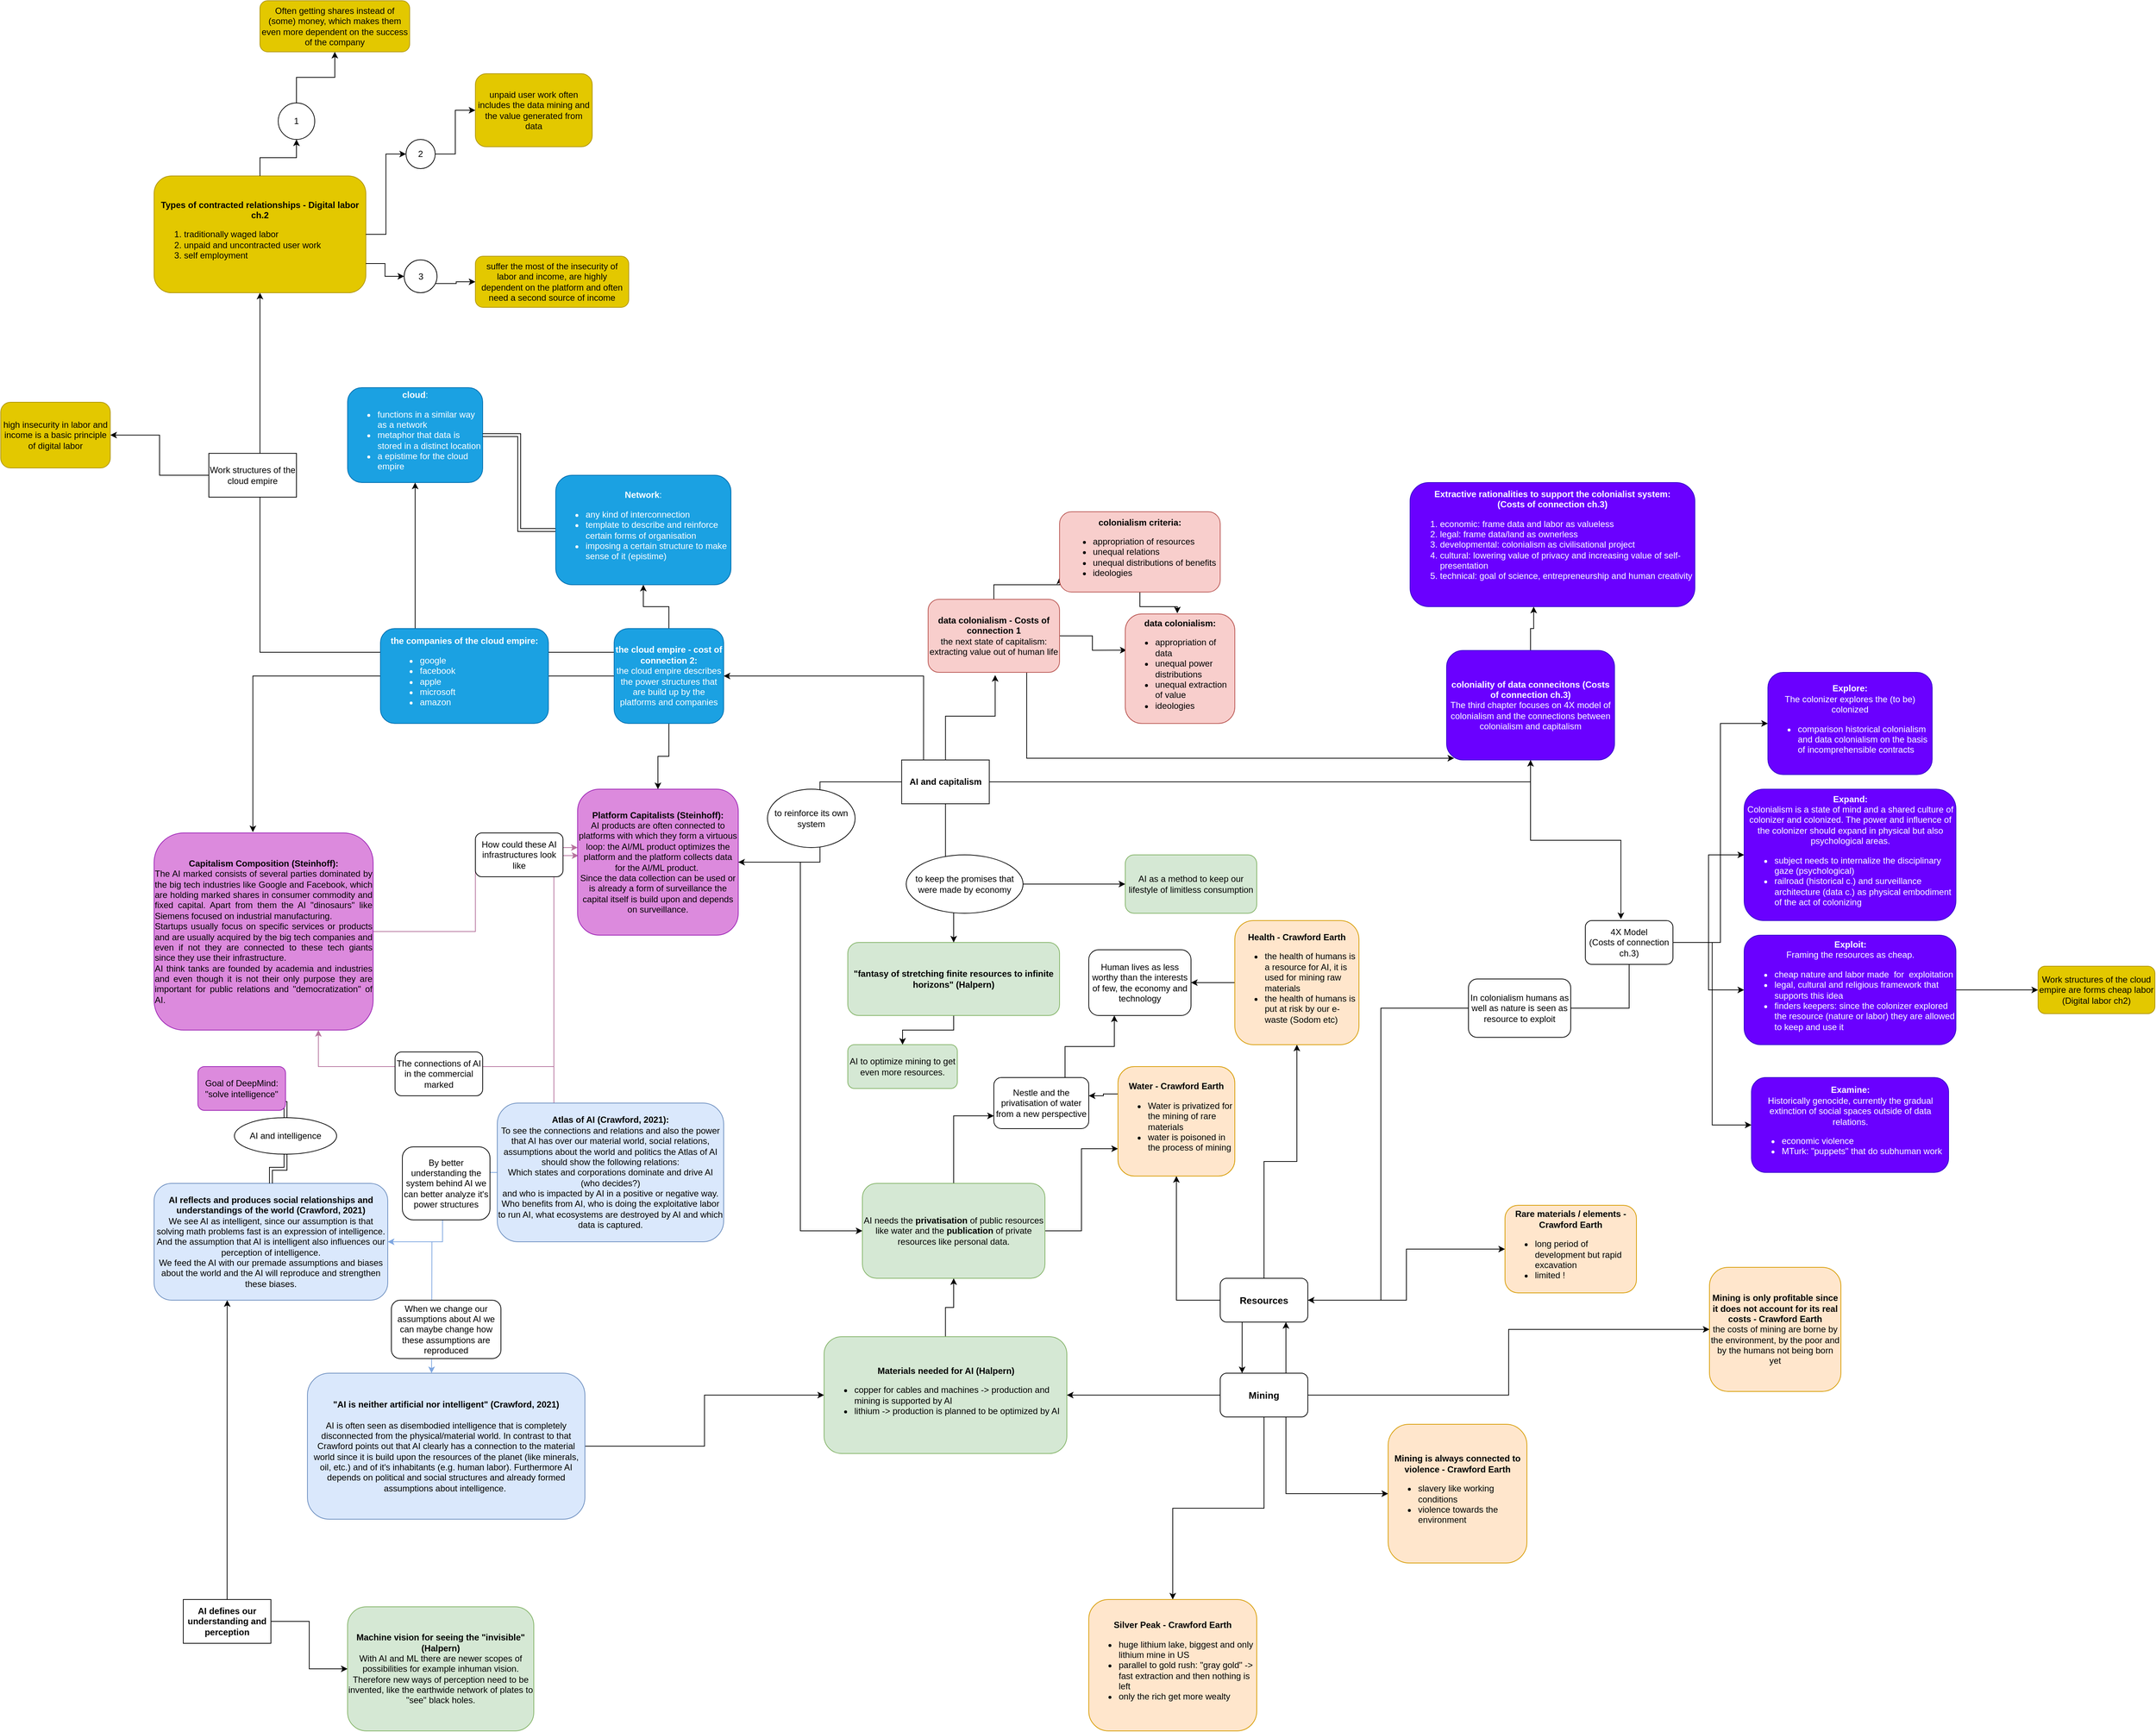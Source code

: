 <mxfile version="21.3.8" type="github">
  <diagram name="Page-1" id="wxqKnzym9CbN2hfAzfNq">
    <mxGraphModel dx="4820" dy="4200" grid="1" gridSize="10" guides="1" tooltips="1" connect="1" arrows="1" fold="1" page="1" pageScale="1" pageWidth="850" pageHeight="1100" background="none" math="0" shadow="0">
      <root>
        <mxCell id="0" />
        <mxCell id="1" parent="0" />
        <mxCell id="W47DAjNjgLAv1Q1VvXmN-14" style="edgeStyle=orthogonalEdgeStyle;rounded=0;orthogonalLoop=1;jettySize=auto;html=1;exitX=1;exitY=0.5;exitDx=0;exitDy=0;" parent="1" source="Oei4Xzemq2DtPW6H26rk-1" target="W47DAjNjgLAv1Q1VvXmN-13" edge="1">
          <mxGeometry relative="1" as="geometry" />
        </mxCell>
        <mxCell id="Oei4Xzemq2DtPW6H26rk-1" value="&lt;div&gt;&lt;b&gt;&quot;AI is neither&lt;span dir=&quot;ltr&quot; role=&quot;presentation&quot; style=&quot;left: 79.96%; top: 32.31%; font-size: calc(var(--scale-factor)*11.00px); font-family: sans-serif;&quot;&gt; &lt;/span&gt;&lt;span dir=&quot;ltr&quot; role=&quot;presentation&quot; style=&quot;left: 80.87%; top: 32.31%; font-size: calc(var(--scale-factor)*11.00px); font-family: sans-serif; transform: scaleX(0.896);&quot;&gt;ar&lt;/span&gt;&lt;span dir=&quot;ltr&quot; role=&quot;presentation&quot; style=&quot;left: 15.91%; top: 34.6%; font-size: calc(var(--scale-factor)*11.00px); font-family: sans-serif; transform: scaleX(0.932);&quot;&gt;ti&lt;/span&gt;&lt;span dir=&quot;ltr&quot; role=&quot;presentation&quot; style=&quot;left: 17.49%; top: 34.6%; font-size: calc(var(--scale-factor)*11.00px); font-family: sans-serif; transform: scaleX(0.887);&quot;&gt;fi&lt;/span&gt;&lt;span dir=&quot;ltr&quot; role=&quot;presentation&quot; style=&quot;left: 18.96%; top: 34.6%; font-size: calc(var(--scale-factor)*11.00px); font-family: sans-serif; transform: scaleX(0.891);&quot;&gt;cial&lt;/span&gt;&lt;span dir=&quot;ltr&quot; role=&quot;presentation&quot; style=&quot;left: 22.81%; top: 34.6%; font-size: calc(var(--scale-factor)*11.00px); font-family: sans-serif;&quot;&gt; &lt;/span&gt;&lt;span dir=&quot;ltr&quot; role=&quot;presentation&quot; style=&quot;left: 24.08%; top: 34.6%; font-size: calc(var(--scale-factor)*11.00px); font-family: sans-serif; transform: scaleX(0.872);&quot;&gt;nor&lt;/span&gt;&lt;span dir=&quot;ltr&quot; role=&quot;presentation&quot; style=&quot;left: 28.04%; top: 34.6%; font-size: calc(var(--scale-factor)*11.00px); font-family: sans-serif;&quot;&gt; &lt;/span&gt;&lt;span dir=&quot;ltr&quot; role=&quot;presentation&quot; style=&quot;left: 29.32%; top: 34.6%; font-size: calc(var(--scale-factor)*11.00px); font-family: sans-serif; transform: scaleX(0.818);&quot;&gt;intelligent&quot; (Crawford, 2021)&lt;br&gt;&lt;/span&gt;&lt;/b&gt;&lt;/div&gt;&lt;div&gt;&lt;b&gt;&lt;span dir=&quot;ltr&quot; role=&quot;presentation&quot; style=&quot;left: 29.32%; top: 34.6%; font-size: calc(var(--scale-factor)*11.00px); font-family: sans-serif; transform: scaleX(0.818);&quot;&gt;&lt;br&gt;&lt;/span&gt;&lt;/b&gt;&lt;/div&gt;&lt;div&gt;&lt;span dir=&quot;ltr&quot; role=&quot;presentation&quot; style=&quot;left: 29.32%; top: 34.6%; font-size: calc(var(--scale-factor)*11.00px); font-family: sans-serif; transform: scaleX(0.818);&quot;&gt;AI is often seen as disembodied intelligence that is completely disconnected from the physical/material world. In contrast to that Crawford points out that AI clearly has a connection to the material world since it is build upon the resources of the planet (like minerals, oil, etc.) and of it&#39;s inhabitants (e.g. human labor). Furthermore AI depends on political and social structures and already formed assumptions about intelligence.&amp;nbsp; &lt;br&gt;&lt;/span&gt;&lt;/div&gt;" style="rounded=1;whiteSpace=wrap;html=1;fillColor=#dae8fc;strokeColor=#6c8ebf;" parent="1" vertex="1">
          <mxGeometry x="250" y="-290" width="380" height="200" as="geometry" />
        </mxCell>
        <mxCell id="Oei4Xzemq2DtPW6H26rk-7" style="edgeStyle=orthogonalEdgeStyle;rounded=0;orthogonalLoop=1;jettySize=auto;html=1;entryX=0.5;entryY=0;entryDx=0;entryDy=0;strokeColor=#7EA6E0;" parent="1" source="Oei4Xzemq2DtPW6H26rk-2" edge="1">
          <mxGeometry relative="1" as="geometry">
            <mxPoint x="420" y="-290" as="targetPoint" />
          </mxGeometry>
        </mxCell>
        <mxCell id="IGWxZJ-rzR9LiD5vWE0U-2" style="rounded=0;orthogonalLoop=1;jettySize=auto;html=1;exitX=0.5;exitY=0;exitDx=0;exitDy=0;shape=link;edgeStyle=orthogonalEdgeStyle;strokeColor=#000000;" parent="1" source="IGWxZJ-rzR9LiD5vWE0U-3" target="IGWxZJ-rzR9LiD5vWE0U-1" edge="1">
          <mxGeometry relative="1" as="geometry" />
        </mxCell>
        <mxCell id="Oei4Xzemq2DtPW6H26rk-2" value="&lt;div&gt;&lt;b&gt;AI reflects and produces social relationships and understandings of the world (Crawford, 2021)&lt;/b&gt;&lt;/div&gt;&lt;div&gt;We see AI as intelligent, since our assumption is that solving math problems fast is an expression of intelligence. And the assumption that AI is intelligent also influences our perception of intelligence. &lt;br&gt;&lt;/div&gt;&lt;div&gt;We feed the AI with our premade assumptions and biases about the world and the AI will reproduce and strengthen these biases. &lt;br&gt;&lt;/div&gt;" style="rounded=1;whiteSpace=wrap;html=1;fillColor=#dae8fc;strokeColor=#6c8ebf;" parent="1" vertex="1">
          <mxGeometry x="40" y="-550" width="320" height="160" as="geometry" />
        </mxCell>
        <mxCell id="Oei4Xzemq2DtPW6H26rk-6" value="When we change our assumptions about AI we can maybe change how these assumptions are reproduced" style="rounded=1;whiteSpace=wrap;html=1;" parent="1" vertex="1">
          <mxGeometry x="365" y="-390" width="150" height="80" as="geometry" />
        </mxCell>
        <mxCell id="Oei4Xzemq2DtPW6H26rk-12" style="edgeStyle=orthogonalEdgeStyle;rounded=0;orthogonalLoop=1;jettySize=auto;html=1;exitX=0;exitY=0.5;exitDx=0;exitDy=0;entryX=1;entryY=0.5;entryDx=0;entryDy=0;strokeColor=#7EA6E0;" parent="1" source="Oei4Xzemq2DtPW6H26rk-9" target="Oei4Xzemq2DtPW6H26rk-2" edge="1">
          <mxGeometry relative="1" as="geometry" />
        </mxCell>
        <mxCell id="IGWxZJ-rzR9LiD5vWE0U-13" style="edgeStyle=orthogonalEdgeStyle;rounded=0;orthogonalLoop=1;jettySize=auto;html=1;exitX=0.25;exitY=0;exitDx=0;exitDy=0;entryX=0.75;entryY=1;entryDx=0;entryDy=0;strokeColor=#B5739D;" parent="1" source="Oei4Xzemq2DtPW6H26rk-9" target="IGWxZJ-rzR9LiD5vWE0U-5" edge="1">
          <mxGeometry relative="1" as="geometry" />
        </mxCell>
        <mxCell id="IGWxZJ-rzR9LiD5vWE0U-14" style="edgeStyle=orthogonalEdgeStyle;rounded=0;orthogonalLoop=1;jettySize=auto;html=1;exitX=0.25;exitY=0;exitDx=0;exitDy=0;entryX=0;entryY=0.4;entryDx=0;entryDy=0;entryPerimeter=0;strokeColor=#B5739D;" parent="1" source="Oei4Xzemq2DtPW6H26rk-9" target="IGWxZJ-rzR9LiD5vWE0U-8" edge="1">
          <mxGeometry relative="1" as="geometry" />
        </mxCell>
        <mxCell id="Oei4Xzemq2DtPW6H26rk-9" value="&lt;div&gt;&lt;b&gt;Atlas of AI (Crawford, 2021):&lt;/b&gt;&lt;/div&gt;&lt;div&gt;To see the connections and relations and also the power that AI has over our material world, social relations, assumptions about the world and politics the Atlas of AI should show the following relations:&lt;/div&gt;&lt;div&gt;Which states and corporations dominate and drive AI (who decides?)&lt;/div&gt;&lt;div&gt;and who is impacted by AI in a positive or negative way. Who benefits from AI, who is doing the exploitative labor to run AI, what ecosystems are destroyed by AI and which data is captured.&lt;br&gt;&lt;/div&gt;" style="rounded=1;whiteSpace=wrap;html=1;fillColor=#dae8fc;strokeColor=#6c8ebf;" parent="1" vertex="1">
          <mxGeometry x="510" y="-660" width="310" height="190" as="geometry" />
        </mxCell>
        <mxCell id="Oei4Xzemq2DtPW6H26rk-11" value="By better understanding the system behind AI we can better analyze it&#39;s power structures" style="rounded=1;whiteSpace=wrap;html=1;" parent="1" vertex="1">
          <mxGeometry x="380" y="-600" width="120" height="100" as="geometry" />
        </mxCell>
        <mxCell id="IGWxZJ-rzR9LiD5vWE0U-1" value="&lt;div&gt;Goal of DeepMind:&lt;/div&gt;&lt;div&gt;&quot;solve intelligence&quot;&lt;br&gt;&lt;/div&gt;" style="rounded=1;whiteSpace=wrap;html=1;fillColor=#dc8add;strokeColor=#9C22B4;" parent="1" vertex="1">
          <mxGeometry x="100" y="-710" width="120" height="60" as="geometry" />
        </mxCell>
        <mxCell id="IGWxZJ-rzR9LiD5vWE0U-4" value="" style="rounded=0;orthogonalLoop=1;jettySize=auto;html=1;exitX=0.5;exitY=0;exitDx=0;exitDy=0;shape=link;edgeStyle=orthogonalEdgeStyle;strokeColor=#000000;" parent="1" source="Oei4Xzemq2DtPW6H26rk-2" target="IGWxZJ-rzR9LiD5vWE0U-3" edge="1">
          <mxGeometry relative="1" as="geometry">
            <mxPoint x="200" y="-560" as="sourcePoint" />
            <mxPoint x="190" y="-630" as="targetPoint" />
          </mxGeometry>
        </mxCell>
        <mxCell id="IGWxZJ-rzR9LiD5vWE0U-3" value="AI and intelligence" style="ellipse;whiteSpace=wrap;html=1;" parent="1" vertex="1">
          <mxGeometry x="150" y="-640" width="140" height="50" as="geometry" />
        </mxCell>
        <mxCell id="IGWxZJ-rzR9LiD5vWE0U-10" style="edgeStyle=orthogonalEdgeStyle;rounded=0;orthogonalLoop=1;jettySize=auto;html=1;entryX=0.005;entryY=0.455;entryDx=0;entryDy=0;entryPerimeter=0;strokeColor=#B5739D;" parent="1" source="IGWxZJ-rzR9LiD5vWE0U-5" target="IGWxZJ-rzR9LiD5vWE0U-8" edge="1">
          <mxGeometry relative="1" as="geometry" />
        </mxCell>
        <mxCell id="IGWxZJ-rzR9LiD5vWE0U-5" value="&lt;b&gt;Capitalism Composition (Steinhoff):&lt;/b&gt;&lt;br&gt;&lt;div align=&quot;justify&quot;&gt;The AI marked consists of several parties dominated by the big tech industries like Google and Facebook, which are holding marked shares in consumer commodity and fixed capital. Apart from them the AI &quot;dinosaurs&quot; like Siemens focused on industrial manufacturing.&lt;br&gt;Startups usually focus on specific services or products and are usually acquired by the big tech companies and even if not they are connected to these tech giants since they use their infrastructure. &lt;br&gt;&lt;/div&gt;&lt;div align=&quot;justify&quot;&gt;AI think tanks are founded by academia and industries and even though it is not their only purpose they are important for public relations and &quot;democratization&quot; of AI. &lt;br&gt;&lt;/div&gt;" style="rounded=1;fillColor=#DC8ADD;strokeColor=#9C22B4;align=center;horizontal=1;verticalAlign=middle;labelPosition=center;verticalLabelPosition=middle;whiteSpace=wrap;html=1;" parent="1" vertex="1">
          <mxGeometry x="40" y="-1030" width="300" height="270" as="geometry" />
        </mxCell>
        <mxCell id="IGWxZJ-rzR9LiD5vWE0U-7" value="The connections of AI in the commercial marked" style="rounded=1;whiteSpace=wrap;html=1;" parent="1" vertex="1">
          <mxGeometry x="370" y="-730" width="120" height="60" as="geometry" />
        </mxCell>
        <mxCell id="W47DAjNjgLAv1Q1VvXmN-16" style="edgeStyle=orthogonalEdgeStyle;rounded=0;orthogonalLoop=1;jettySize=auto;html=1;entryX=0;entryY=0.5;entryDx=0;entryDy=0;" parent="1" source="IGWxZJ-rzR9LiD5vWE0U-8" target="W47DAjNjgLAv1Q1VvXmN-15" edge="1">
          <mxGeometry relative="1" as="geometry" />
        </mxCell>
        <mxCell id="IGWxZJ-rzR9LiD5vWE0U-8" value="&lt;div&gt;&lt;b&gt;Platform Capitalists (Steinhoff):&lt;/b&gt;&lt;/div&gt;&lt;div&gt;AI products are often connected to platforms with which they form a virtuous loop: the AI/ML product optimizes the platform and the platform collects data for the AI/ML product.&amp;nbsp;&lt;/div&gt;&lt;div&gt;Since the data collection can be used or is already a form of surveillance the capital itself is build upon and depends on surveillance.&lt;br&gt;&lt;/div&gt;" style="rounded=1;whiteSpace=wrap;html=1;fillColor=#DC8ADD;strokeColor=#9c22b4;" parent="1" vertex="1">
          <mxGeometry x="620" y="-1090" width="220" height="200" as="geometry" />
        </mxCell>
        <mxCell id="IGWxZJ-rzR9LiD5vWE0U-11" value="How could these AI infrastructures look like" style="rounded=1;whiteSpace=wrap;html=1;" parent="1" vertex="1">
          <mxGeometry x="480" y="-1030" width="120" height="60" as="geometry" />
        </mxCell>
        <mxCell id="W47DAjNjgLAv1Q1VvXmN-10" style="edgeStyle=orthogonalEdgeStyle;rounded=0;orthogonalLoop=1;jettySize=auto;html=1;entryX=0.5;entryY=0;entryDx=0;entryDy=0;" parent="1" source="W47DAjNjgLAv1Q1VvXmN-1" target="W47DAjNjgLAv1Q1VvXmN-9" edge="1">
          <mxGeometry relative="1" as="geometry" />
        </mxCell>
        <mxCell id="W47DAjNjgLAv1Q1VvXmN-1" value="&lt;div&gt;&lt;b&gt;&quot;fantasy of stretching finite resources to infinite horizons&quot; (Halpern)&lt;/b&gt;&lt;/div&gt;" style="rounded=1;whiteSpace=wrap;html=1;fillColor=#d5e8d4;strokeColor=#82b366;" parent="1" vertex="1">
          <mxGeometry x="990" y="-880" width="290" height="100" as="geometry" />
        </mxCell>
        <mxCell id="W47DAjNjgLAv1Q1VvXmN-4" style="edgeStyle=orthogonalEdgeStyle;rounded=0;orthogonalLoop=1;jettySize=auto;html=1;entryX=1;entryY=0.5;entryDx=0;entryDy=0;" parent="1" source="W47DAjNjgLAv1Q1VvXmN-3" target="IGWxZJ-rzR9LiD5vWE0U-8" edge="1">
          <mxGeometry relative="1" as="geometry" />
        </mxCell>
        <mxCell id="W47DAjNjgLAv1Q1VvXmN-7" style="edgeStyle=orthogonalEdgeStyle;rounded=0;orthogonalLoop=1;jettySize=auto;html=1;" parent="1" source="W47DAjNjgLAv1Q1VvXmN-3" target="W47DAjNjgLAv1Q1VvXmN-1" edge="1">
          <mxGeometry relative="1" as="geometry" />
        </mxCell>
        <mxCell id="DPZt0FXSSfCK9yg0k_5H-2" style="edgeStyle=orthogonalEdgeStyle;rounded=0;orthogonalLoop=1;jettySize=auto;html=1;entryX=0.51;entryY=1.037;entryDx=0;entryDy=0;entryPerimeter=0;" parent="1" source="W47DAjNjgLAv1Q1VvXmN-3" target="DPZt0FXSSfCK9yg0k_5H-1" edge="1">
          <mxGeometry relative="1" as="geometry" />
        </mxCell>
        <mxCell id="DPZt0FXSSfCK9yg0k_5H-11" style="edgeStyle=orthogonalEdgeStyle;rounded=0;orthogonalLoop=1;jettySize=auto;html=1;exitX=0.25;exitY=0;exitDx=0;exitDy=0;entryX=1;entryY=0.5;entryDx=0;entryDy=0;" parent="1" source="W47DAjNjgLAv1Q1VvXmN-3" target="DPZt0FXSSfCK9yg0k_5H-8" edge="1">
          <mxGeometry relative="1" as="geometry" />
        </mxCell>
        <mxCell id="1OhX4noRyEKHyUKizOx6-14" style="edgeStyle=orthogonalEdgeStyle;rounded=0;orthogonalLoop=1;jettySize=auto;html=1;exitX=1;exitY=0.5;exitDx=0;exitDy=0;entryX=0.5;entryY=1;entryDx=0;entryDy=0;" parent="1" source="W47DAjNjgLAv1Q1VvXmN-3" target="1OhX4noRyEKHyUKizOx6-1" edge="1">
          <mxGeometry relative="1" as="geometry" />
        </mxCell>
        <mxCell id="W47DAjNjgLAv1Q1VvXmN-3" value="&lt;b&gt;AI and capitalism &lt;/b&gt;" style="rounded=0;whiteSpace=wrap;html=1;" parent="1" vertex="1">
          <mxGeometry x="1063.75" y="-1130" width="120" height="60" as="geometry" />
        </mxCell>
        <mxCell id="W47DAjNjgLAv1Q1VvXmN-6" value="to reinforce its own system" style="ellipse;whiteSpace=wrap;html=1;" parent="1" vertex="1">
          <mxGeometry x="880" y="-1090" width="120" height="80" as="geometry" />
        </mxCell>
        <mxCell id="W47DAjNjgLAv1Q1VvXmN-12" style="edgeStyle=orthogonalEdgeStyle;rounded=0;orthogonalLoop=1;jettySize=auto;html=1;entryX=0;entryY=0.5;entryDx=0;entryDy=0;" parent="1" source="W47DAjNjgLAv1Q1VvXmN-8" target="W47DAjNjgLAv1Q1VvXmN-11" edge="1">
          <mxGeometry relative="1" as="geometry" />
        </mxCell>
        <mxCell id="W47DAjNjgLAv1Q1VvXmN-8" value="to keep the promises that were made by economy " style="ellipse;whiteSpace=wrap;html=1;" parent="1" vertex="1">
          <mxGeometry x="1070" y="-1000" width="160" height="80" as="geometry" />
        </mxCell>
        <mxCell id="W47DAjNjgLAv1Q1VvXmN-9" value="AI to optimize mining to get even more resources. " style="rounded=1;whiteSpace=wrap;html=1;fillColor=#d5e8d4;strokeColor=#82b366;" parent="1" vertex="1">
          <mxGeometry x="990" y="-740" width="150" height="60" as="geometry" />
        </mxCell>
        <mxCell id="W47DAjNjgLAv1Q1VvXmN-11" value="AI as a method to keep our lifestyle of limitless consumption " style="rounded=1;whiteSpace=wrap;html=1;fillColor=#d5e8d4;strokeColor=#82b366;" parent="1" vertex="1">
          <mxGeometry x="1370" y="-1000" width="180" height="80" as="geometry" />
        </mxCell>
        <mxCell id="W47DAjNjgLAv1Q1VvXmN-17" style="edgeStyle=orthogonalEdgeStyle;rounded=0;orthogonalLoop=1;jettySize=auto;html=1;" parent="1" source="W47DAjNjgLAv1Q1VvXmN-13" target="W47DAjNjgLAv1Q1VvXmN-15" edge="1">
          <mxGeometry relative="1" as="geometry" />
        </mxCell>
        <mxCell id="W47DAjNjgLAv1Q1VvXmN-13" value="&lt;div&gt;&lt;b&gt;Materials needed for AI (Halpern)&lt;/b&gt;&lt;/div&gt;&lt;div align=&quot;left&quot;&gt;&lt;ul&gt;&lt;li&gt;copper for cables and machines -&amp;gt; production and mining is supported by AI&lt;/li&gt;&lt;li&gt;lithium -&amp;gt; production is planned to be optimized by AI&lt;br&gt;&lt;/li&gt;&lt;/ul&gt;&lt;/div&gt;" style="rounded=1;whiteSpace=wrap;html=1;fillColor=#d5e8d4;strokeColor=#82b366;" parent="1" vertex="1">
          <mxGeometry x="957.5" y="-340" width="332.5" height="160" as="geometry" />
        </mxCell>
        <mxCell id="pomRhs1tSJ-HScSWZ4Wk-29" style="edgeStyle=orthogonalEdgeStyle;rounded=0;orthogonalLoop=1;jettySize=auto;html=1;entryX=0;entryY=0.75;entryDx=0;entryDy=0;" parent="1" source="W47DAjNjgLAv1Q1VvXmN-15" target="pomRhs1tSJ-HScSWZ4Wk-23" edge="1">
          <mxGeometry relative="1" as="geometry" />
        </mxCell>
        <mxCell id="pomRhs1tSJ-HScSWZ4Wk-30" style="edgeStyle=orthogonalEdgeStyle;rounded=0;orthogonalLoop=1;jettySize=auto;html=1;exitX=1;exitY=0.5;exitDx=0;exitDy=0;entryX=0;entryY=0.75;entryDx=0;entryDy=0;" parent="1" source="W47DAjNjgLAv1Q1VvXmN-15" target="pomRhs1tSJ-HScSWZ4Wk-15" edge="1">
          <mxGeometry relative="1" as="geometry" />
        </mxCell>
        <mxCell id="W47DAjNjgLAv1Q1VvXmN-15" value="AI needs the&lt;b&gt; privatisation&lt;/b&gt; of public resources like water and the &lt;b&gt;publication&lt;/b&gt; of private resources like personal data." style="rounded=1;whiteSpace=wrap;html=1;fillColor=#d5e8d4;strokeColor=#82b366;" parent="1" vertex="1">
          <mxGeometry x="1010" y="-550" width="250" height="130" as="geometry" />
        </mxCell>
        <mxCell id="W47DAjNjgLAv1Q1VvXmN-20" style="edgeStyle=orthogonalEdgeStyle;rounded=0;orthogonalLoop=1;jettySize=auto;html=1;entryX=0.313;entryY=1;entryDx=0;entryDy=0;entryPerimeter=0;" parent="1" source="W47DAjNjgLAv1Q1VvXmN-18" target="Oei4Xzemq2DtPW6H26rk-2" edge="1">
          <mxGeometry relative="1" as="geometry" />
        </mxCell>
        <mxCell id="W47DAjNjgLAv1Q1VvXmN-22" style="edgeStyle=orthogonalEdgeStyle;rounded=0;orthogonalLoop=1;jettySize=auto;html=1;entryX=0;entryY=0.5;entryDx=0;entryDy=0;" parent="1" source="W47DAjNjgLAv1Q1VvXmN-18" target="W47DAjNjgLAv1Q1VvXmN-21" edge="1">
          <mxGeometry relative="1" as="geometry" />
        </mxCell>
        <mxCell id="W47DAjNjgLAv1Q1VvXmN-18" value="&lt;b&gt;AI defines our understanding and perception&lt;/b&gt;" style="rounded=0;whiteSpace=wrap;html=1;" parent="1" vertex="1">
          <mxGeometry x="80" y="20" width="120" height="60" as="geometry" />
        </mxCell>
        <mxCell id="W47DAjNjgLAv1Q1VvXmN-21" value="&lt;div&gt;&lt;b&gt;Machine vision for seeing the &quot;invisible&quot; (Halpern)&lt;/b&gt;&lt;/div&gt;&lt;div&gt;With AI and ML there are newer scopes of possibilities for example inhuman vision. Therefore new ways of perception need to be invented, like the earthwide network of plates to &quot;see&quot; black holes.&lt;br&gt;&lt;/div&gt;" style="rounded=1;whiteSpace=wrap;html=1;fillColor=#d5e8d4;strokeColor=#82b366;" parent="1" vertex="1">
          <mxGeometry x="305" y="30" width="255" height="170" as="geometry" />
        </mxCell>
        <mxCell id="pomRhs1tSJ-HScSWZ4Wk-3" style="edgeStyle=orthogonalEdgeStyle;rounded=0;orthogonalLoop=1;jettySize=auto;html=1;entryX=1;entryY=0.5;entryDx=0;entryDy=0;" parent="1" source="pomRhs1tSJ-HScSWZ4Wk-1" target="W47DAjNjgLAv1Q1VvXmN-13" edge="1">
          <mxGeometry relative="1" as="geometry" />
        </mxCell>
        <mxCell id="pomRhs1tSJ-HScSWZ4Wk-6" style="edgeStyle=orthogonalEdgeStyle;rounded=0;orthogonalLoop=1;jettySize=auto;html=1;entryX=0.5;entryY=0;entryDx=0;entryDy=0;" parent="1" source="pomRhs1tSJ-HScSWZ4Wk-1" target="pomRhs1tSJ-HScSWZ4Wk-4" edge="1">
          <mxGeometry relative="1" as="geometry" />
        </mxCell>
        <mxCell id="pomRhs1tSJ-HScSWZ4Wk-8" style="edgeStyle=orthogonalEdgeStyle;rounded=0;orthogonalLoop=1;jettySize=auto;html=1;exitX=0.75;exitY=1;exitDx=0;exitDy=0;entryX=0;entryY=0.5;entryDx=0;entryDy=0;" parent="1" source="pomRhs1tSJ-HScSWZ4Wk-1" target="pomRhs1tSJ-HScSWZ4Wk-7" edge="1">
          <mxGeometry relative="1" as="geometry" />
        </mxCell>
        <mxCell id="pomRhs1tSJ-HScSWZ4Wk-13" style="edgeStyle=orthogonalEdgeStyle;rounded=0;orthogonalLoop=1;jettySize=auto;html=1;exitX=0.75;exitY=0;exitDx=0;exitDy=0;entryX=0.75;entryY=1;entryDx=0;entryDy=0;" parent="1" source="pomRhs1tSJ-HScSWZ4Wk-1" target="pomRhs1tSJ-HScSWZ4Wk-11" edge="1">
          <mxGeometry relative="1" as="geometry" />
        </mxCell>
        <mxCell id="1OhX4noRyEKHyUKizOx6-18" style="edgeStyle=orthogonalEdgeStyle;rounded=0;orthogonalLoop=1;jettySize=auto;html=1;exitX=1;exitY=0.5;exitDx=0;exitDy=0;" parent="1" source="pomRhs1tSJ-HScSWZ4Wk-1" target="pomRhs1tSJ-HScSWZ4Wk-9" edge="1">
          <mxGeometry relative="1" as="geometry" />
        </mxCell>
        <mxCell id="pomRhs1tSJ-HScSWZ4Wk-1" value="&lt;b&gt;&lt;font style=&quot;font-size: 13px;&quot;&gt;Mining&lt;/font&gt;&lt;/b&gt;" style="rounded=1;whiteSpace=wrap;html=1;" parent="1" vertex="1">
          <mxGeometry x="1500" y="-290" width="120" height="60" as="geometry" />
        </mxCell>
        <mxCell id="pomRhs1tSJ-HScSWZ4Wk-4" value="&lt;div&gt;&lt;b&gt;Silver Peak - Crawford Earth&lt;/b&gt;&lt;/div&gt;&lt;div align=&quot;left&quot;&gt;&lt;ul&gt;&lt;li&gt;huge lithium lake, biggest and only lithium mine in US&lt;/li&gt;&lt;li&gt;parallel to gold rush: &quot;gray gold&quot; -&amp;gt; fast extraction and then nothing is left&lt;/li&gt;&lt;li&gt;only the rich get more wealty&lt;br&gt;&lt;/li&gt;&lt;/ul&gt;&lt;/div&gt;" style="rounded=1;whiteSpace=wrap;html=1;fillColor=#ffe6cc;strokeColor=#d79b00;" parent="1" vertex="1">
          <mxGeometry x="1320" y="20" width="230" height="180" as="geometry" />
        </mxCell>
        <mxCell id="pomRhs1tSJ-HScSWZ4Wk-7" value="&lt;div&gt;&lt;b&gt;Mining is always connected to violence - Crawford Earth&lt;/b&gt;&lt;/div&gt;&lt;div align=&quot;left&quot;&gt;&lt;ul&gt;&lt;li&gt;slavery like working conditions&lt;/li&gt;&lt;li&gt;violence towards the environment &lt;br&gt;&lt;/li&gt;&lt;/ul&gt;&lt;/div&gt;" style="rounded=1;whiteSpace=wrap;html=1;fillColor=#ffe6cc;strokeColor=#d79b00;" parent="1" vertex="1">
          <mxGeometry x="1730" y="-220" width="190" height="190" as="geometry" />
        </mxCell>
        <mxCell id="pomRhs1tSJ-HScSWZ4Wk-9" value="&lt;div&gt;&lt;b&gt;Mining is only profitable since it does not account for its real costs - Crawford Earth&lt;/b&gt;&lt;/div&gt;&lt;div&gt;the costs of mining are borne by the environment, by the poor and by the humans not being born yet&lt;br&gt;&lt;/div&gt;" style="rounded=1;whiteSpace=wrap;html=1;fillColor=#ffe6cc;strokeColor=#d79b00;" parent="1" vertex="1">
          <mxGeometry x="2170" y="-435" width="180" height="170" as="geometry" />
        </mxCell>
        <mxCell id="pomRhs1tSJ-HScSWZ4Wk-14" style="edgeStyle=orthogonalEdgeStyle;rounded=0;orthogonalLoop=1;jettySize=auto;html=1;exitX=0.25;exitY=1;exitDx=0;exitDy=0;entryX=0.25;entryY=0;entryDx=0;entryDy=0;" parent="1" source="pomRhs1tSJ-HScSWZ4Wk-11" target="pomRhs1tSJ-HScSWZ4Wk-1" edge="1">
          <mxGeometry relative="1" as="geometry" />
        </mxCell>
        <mxCell id="pomRhs1tSJ-HScSWZ4Wk-16" style="edgeStyle=orthogonalEdgeStyle;rounded=0;orthogonalLoop=1;jettySize=auto;html=1;exitX=0;exitY=0.5;exitDx=0;exitDy=0;entryX=0.5;entryY=1;entryDx=0;entryDy=0;" parent="1" source="pomRhs1tSJ-HScSWZ4Wk-11" target="pomRhs1tSJ-HScSWZ4Wk-15" edge="1">
          <mxGeometry relative="1" as="geometry" />
        </mxCell>
        <mxCell id="pomRhs1tSJ-HScSWZ4Wk-18" style="edgeStyle=orthogonalEdgeStyle;rounded=0;orthogonalLoop=1;jettySize=auto;html=1;entryX=0;entryY=0.5;entryDx=0;entryDy=0;" parent="1" source="pomRhs1tSJ-HScSWZ4Wk-11" target="pomRhs1tSJ-HScSWZ4Wk-17" edge="1">
          <mxGeometry relative="1" as="geometry" />
        </mxCell>
        <mxCell id="pomRhs1tSJ-HScSWZ4Wk-22" value="" style="edgeStyle=orthogonalEdgeStyle;rounded=0;orthogonalLoop=1;jettySize=auto;html=1;entryX=0.5;entryY=1;entryDx=0;entryDy=0;" parent="1" source="pomRhs1tSJ-HScSWZ4Wk-11" target="pomRhs1tSJ-HScSWZ4Wk-19" edge="1">
          <mxGeometry relative="1" as="geometry">
            <mxPoint x="1560" y="-490" as="targetPoint" />
          </mxGeometry>
        </mxCell>
        <mxCell id="pomRhs1tSJ-HScSWZ4Wk-11" value="&lt;font style=&quot;font-size: 13px;&quot;&gt;&lt;b&gt;Resources&lt;/b&gt;&lt;/font&gt;" style="rounded=1;whiteSpace=wrap;html=1;" parent="1" vertex="1">
          <mxGeometry x="1500" y="-420" width="120" height="60" as="geometry" />
        </mxCell>
        <mxCell id="pomRhs1tSJ-HScSWZ4Wk-24" style="edgeStyle=orthogonalEdgeStyle;rounded=0;orthogonalLoop=1;jettySize=auto;html=1;exitX=0;exitY=0.25;exitDx=0;exitDy=0;entryX=1;entryY=0.357;entryDx=0;entryDy=0;entryPerimeter=0;" parent="1" source="pomRhs1tSJ-HScSWZ4Wk-15" target="pomRhs1tSJ-HScSWZ4Wk-23" edge="1">
          <mxGeometry relative="1" as="geometry" />
        </mxCell>
        <mxCell id="pomRhs1tSJ-HScSWZ4Wk-15" value="&lt;div&gt;&lt;b&gt;Water - Crawford Earth&lt;/b&gt;&lt;/div&gt;&lt;div align=&quot;left&quot;&gt;&lt;ul&gt;&lt;li&gt;Water is privatized for the mining of rare materials&lt;/li&gt;&lt;li&gt;water is poisoned in the process of mining&lt;br&gt;&lt;/li&gt;&lt;/ul&gt;&lt;/div&gt;" style="rounded=1;whiteSpace=wrap;html=1;fillColor=#ffe6cc;strokeColor=#d79b00;" parent="1" vertex="1">
          <mxGeometry x="1360" y="-710" width="160" height="150" as="geometry" />
        </mxCell>
        <mxCell id="pomRhs1tSJ-HScSWZ4Wk-17" value="&lt;div&gt;&lt;b&gt;Rare materials / elements - Crawford Earth&lt;/b&gt;&lt;/div&gt;&lt;div align=&quot;left&quot;&gt;&lt;ul&gt;&lt;li&gt;long period of development but rapid excavation&lt;/li&gt;&lt;li&gt;limited !&lt;br&gt;&lt;/li&gt;&lt;/ul&gt;&lt;/div&gt;" style="rounded=1;whiteSpace=wrap;html=1;fillColor=#ffe6cc;strokeColor=#d79b00;" parent="1" vertex="1">
          <mxGeometry x="1890" y="-520" width="180" height="120" as="geometry" />
        </mxCell>
        <mxCell id="pomRhs1tSJ-HScSWZ4Wk-26" style="edgeStyle=orthogonalEdgeStyle;rounded=0;orthogonalLoop=1;jettySize=auto;html=1;exitX=0;exitY=0.5;exitDx=0;exitDy=0;entryX=1;entryY=0.5;entryDx=0;entryDy=0;" parent="1" source="pomRhs1tSJ-HScSWZ4Wk-19" target="pomRhs1tSJ-HScSWZ4Wk-25" edge="1">
          <mxGeometry relative="1" as="geometry" />
        </mxCell>
        <mxCell id="pomRhs1tSJ-HScSWZ4Wk-19" value="&lt;div&gt;&lt;b&gt;Health - Crawford Earth&lt;/b&gt;&lt;/div&gt;&lt;div align=&quot;left&quot;&gt;&lt;ul&gt;&lt;li&gt;the health of humans is a resource for AI, it is used for mining raw materials&lt;/li&gt;&lt;li&gt;the health of humans is put at risk by our e-waste (Sodom etc)&lt;br&gt;&lt;/li&gt;&lt;/ul&gt;&lt;/div&gt;" style="rounded=1;whiteSpace=wrap;html=1;fillColor=#ffe6cc;strokeColor=#d79b00;" parent="1" vertex="1">
          <mxGeometry x="1520" y="-910" width="170" height="170" as="geometry" />
        </mxCell>
        <mxCell id="pomRhs1tSJ-HScSWZ4Wk-28" style="edgeStyle=orthogonalEdgeStyle;rounded=0;orthogonalLoop=1;jettySize=auto;html=1;exitX=0.75;exitY=0;exitDx=0;exitDy=0;entryX=0.25;entryY=1;entryDx=0;entryDy=0;" parent="1" source="pomRhs1tSJ-HScSWZ4Wk-23" target="pomRhs1tSJ-HScSWZ4Wk-25" edge="1">
          <mxGeometry relative="1" as="geometry" />
        </mxCell>
        <mxCell id="pomRhs1tSJ-HScSWZ4Wk-23" value="Nestle and the privatisation of water from a new perspective" style="rounded=1;whiteSpace=wrap;html=1;" parent="1" vertex="1">
          <mxGeometry x="1190" y="-695" width="130" height="70" as="geometry" />
        </mxCell>
        <mxCell id="pomRhs1tSJ-HScSWZ4Wk-25" value="Human lives as less worthy than the interests of few, the economy and technology " style="rounded=1;whiteSpace=wrap;html=1;" parent="1" vertex="1">
          <mxGeometry x="1320" y="-870" width="140" height="90" as="geometry" />
        </mxCell>
        <mxCell id="DPZt0FXSSfCK9yg0k_5H-4" style="edgeStyle=orthogonalEdgeStyle;rounded=0;orthogonalLoop=1;jettySize=auto;html=1;exitX=0.5;exitY=0;exitDx=0;exitDy=0;" parent="1" source="DPZt0FXSSfCK9yg0k_5H-1" edge="1">
          <mxGeometry relative="1" as="geometry">
            <mxPoint x="1280" y="-1380" as="targetPoint" />
          </mxGeometry>
        </mxCell>
        <mxCell id="DPZt0FXSSfCK9yg0k_5H-6" style="edgeStyle=orthogonalEdgeStyle;rounded=0;orthogonalLoop=1;jettySize=auto;html=1;entryX=0.012;entryY=0.331;entryDx=0;entryDy=0;entryPerimeter=0;" parent="1" source="DPZt0FXSSfCK9yg0k_5H-1" target="DPZt0FXSSfCK9yg0k_5H-5" edge="1">
          <mxGeometry relative="1" as="geometry" />
        </mxCell>
        <mxCell id="1OhX4noRyEKHyUKizOx6-15" style="edgeStyle=orthogonalEdgeStyle;rounded=0;orthogonalLoop=1;jettySize=auto;html=1;exitX=0.75;exitY=1;exitDx=0;exitDy=0;entryX=0.045;entryY=0.984;entryDx=0;entryDy=0;entryPerimeter=0;" parent="1" source="DPZt0FXSSfCK9yg0k_5H-1" target="1OhX4noRyEKHyUKizOx6-1" edge="1">
          <mxGeometry relative="1" as="geometry" />
        </mxCell>
        <mxCell id="DPZt0FXSSfCK9yg0k_5H-1" value="&lt;div&gt;&lt;b&gt;data colonialism - Costs of connection 1&lt;/b&gt;&lt;/div&gt;&lt;div&gt;the next state of capitalism: extracting value out of human life&lt;br&gt;&lt;/div&gt;" style="rounded=1;whiteSpace=wrap;html=1;fillColor=#f8cecc;strokeColor=#b85450;" parent="1" vertex="1">
          <mxGeometry x="1100" y="-1350" width="180" height="100" as="geometry" />
        </mxCell>
        <mxCell id="DPZt0FXSSfCK9yg0k_5H-7" style="edgeStyle=orthogonalEdgeStyle;rounded=0;orthogonalLoop=1;jettySize=auto;html=1;entryX=0.475;entryY=-0.006;entryDx=0;entryDy=0;entryPerimeter=0;" parent="1" source="DPZt0FXSSfCK9yg0k_5H-3" target="DPZt0FXSSfCK9yg0k_5H-5" edge="1">
          <mxGeometry relative="1" as="geometry" />
        </mxCell>
        <mxCell id="DPZt0FXSSfCK9yg0k_5H-3" value="&lt;div&gt;&lt;b&gt;colonialism criteria:&lt;/b&gt;&lt;ul&gt;&lt;li&gt;&lt;div align=&quot;left&quot;&gt;appropriation of resources&lt;/div&gt;&lt;/li&gt;&lt;li&gt;&lt;div align=&quot;left&quot;&gt;unequal relations&lt;/div&gt;&lt;/li&gt;&lt;li&gt;&lt;div align=&quot;left&quot;&gt;unequal distributions of benefits&lt;/div&gt;&lt;/li&gt;&lt;li&gt;&lt;div align=&quot;left&quot;&gt;ideologies&lt;br&gt;&lt;/div&gt;&lt;/li&gt;&lt;/ul&gt;&lt;/div&gt;" style="rounded=1;whiteSpace=wrap;html=1;fillColor=#f8cecc;strokeColor=#b85450;" parent="1" vertex="1">
          <mxGeometry x="1280" y="-1470" width="220" height="110" as="geometry" />
        </mxCell>
        <mxCell id="DPZt0FXSSfCK9yg0k_5H-5" value="&lt;div&gt;&lt;b&gt;data colonialism:&lt;/b&gt;&lt;/div&gt;&lt;div align=&quot;left&quot;&gt;&lt;ul&gt;&lt;li&gt;appropriation of data&lt;/li&gt;&lt;li&gt;unequal power distributions&lt;/li&gt;&lt;li&gt;unequal extraction of value&lt;/li&gt;&lt;li&gt;ideologies&lt;br&gt;&lt;/li&gt;&lt;/ul&gt;&lt;/div&gt;" style="rounded=1;whiteSpace=wrap;html=1;fillColor=#f8cecc;strokeColor=#b85450;" parent="1" vertex="1">
          <mxGeometry x="1370" y="-1330" width="150" height="150" as="geometry" />
        </mxCell>
        <mxCell id="DPZt0FXSSfCK9yg0k_5H-9" style="edgeStyle=orthogonalEdgeStyle;rounded=0;orthogonalLoop=1;jettySize=auto;html=1;entryX=0.451;entryY=-0.004;entryDx=0;entryDy=0;entryPerimeter=0;" parent="1" source="DPZt0FXSSfCK9yg0k_5H-8" target="IGWxZJ-rzR9LiD5vWE0U-5" edge="1">
          <mxGeometry relative="1" as="geometry" />
        </mxCell>
        <mxCell id="DPZt0FXSSfCK9yg0k_5H-10" style="edgeStyle=orthogonalEdgeStyle;rounded=0;orthogonalLoop=1;jettySize=auto;html=1;entryX=0.5;entryY=0;entryDx=0;entryDy=0;" parent="1" source="DPZt0FXSSfCK9yg0k_5H-8" target="IGWxZJ-rzR9LiD5vWE0U-8" edge="1">
          <mxGeometry relative="1" as="geometry" />
        </mxCell>
        <mxCell id="DPZt0FXSSfCK9yg0k_5H-15" style="edgeStyle=orthogonalEdgeStyle;rounded=0;orthogonalLoop=1;jettySize=auto;html=1;exitX=0.5;exitY=0;exitDx=0;exitDy=0;entryX=0.5;entryY=1;entryDx=0;entryDy=0;" parent="1" source="DPZt0FXSSfCK9yg0k_5H-8" target="DPZt0FXSSfCK9yg0k_5H-14" edge="1">
          <mxGeometry relative="1" as="geometry" />
        </mxCell>
        <mxCell id="DPZt0FXSSfCK9yg0k_5H-18" style="edgeStyle=orthogonalEdgeStyle;rounded=0;orthogonalLoop=1;jettySize=auto;html=1;exitX=0;exitY=0.25;exitDx=0;exitDy=0;entryX=0.5;entryY=1;entryDx=0;entryDy=0;" parent="1" source="DPZt0FXSSfCK9yg0k_5H-8" target="DPZt0FXSSfCK9yg0k_5H-13" edge="1">
          <mxGeometry relative="1" as="geometry" />
        </mxCell>
        <mxCell id="DPZt0FXSSfCK9yg0k_5H-8" value="&lt;div&gt;&lt;b&gt;the cloud empire - cost of connection 2:&lt;/b&gt;&lt;/div&gt;&lt;div&gt;the cloud empire describes the power structures that are build up by the platforms and companies &lt;br&gt;&lt;/div&gt;" style="rounded=1;whiteSpace=wrap;html=1;fillColor=#1ba1e2;fontColor=#ffffff;strokeColor=#006EAF;" parent="1" vertex="1">
          <mxGeometry x="670" y="-1310" width="150" height="130" as="geometry" />
        </mxCell>
        <mxCell id="p96Cnbk6w4lSkfSgO8-S-2" style="edgeStyle=orthogonalEdgeStyle;rounded=0;orthogonalLoop=1;jettySize=auto;html=1;exitX=0;exitY=0.25;exitDx=0;exitDy=0;entryX=0.5;entryY=1;entryDx=0;entryDy=0;" edge="1" parent="1" source="DPZt0FXSSfCK9yg0k_5H-12" target="p96Cnbk6w4lSkfSgO8-S-1">
          <mxGeometry relative="1" as="geometry" />
        </mxCell>
        <mxCell id="DPZt0FXSSfCK9yg0k_5H-12" value="&lt;div&gt;&lt;b&gt;the companies of the cloud empire:&lt;/b&gt;&lt;/div&gt;&lt;div align=&quot;left&quot;&gt;&lt;ul&gt;&lt;li&gt;google&lt;/li&gt;&lt;li&gt;facebook&lt;/li&gt;&lt;li&gt;apple&lt;/li&gt;&lt;li&gt;microsoft&lt;/li&gt;&lt;li&gt;amazon&lt;br&gt;&lt;/li&gt;&lt;/ul&gt;&lt;/div&gt;" style="rounded=1;whiteSpace=wrap;html=1;fillColor=#1ba1e2;fontColor=#ffffff;strokeColor=#006EAF;" parent="1" vertex="1">
          <mxGeometry x="350" y="-1310" width="230" height="130" as="geometry" />
        </mxCell>
        <mxCell id="DPZt0FXSSfCK9yg0k_5H-13" value="&lt;div&gt;&lt;b&gt;cloud&lt;/b&gt;:&lt;/div&gt;&lt;div align=&quot;left&quot;&gt;&lt;ul&gt;&lt;li&gt;functions in a similar way as a network&lt;/li&gt;&lt;li&gt;metaphor that data is stored in a distinct location&lt;/li&gt;&lt;li&gt;a epistime for the cloud empire&lt;br&gt;&lt;/li&gt;&lt;/ul&gt;&lt;/div&gt;" style="rounded=1;whiteSpace=wrap;html=1;fillColor=#1ba1e2;fontColor=#ffffff;strokeColor=#006EAF;" parent="1" vertex="1">
          <mxGeometry x="305" y="-1640" width="185" height="130" as="geometry" />
        </mxCell>
        <mxCell id="DPZt0FXSSfCK9yg0k_5H-16" style="edgeStyle=orthogonalEdgeStyle;rounded=0;orthogonalLoop=1;jettySize=auto;html=1;entryX=1;entryY=0.5;entryDx=0;entryDy=0;shape=link;" parent="1" source="DPZt0FXSSfCK9yg0k_5H-14" target="DPZt0FXSSfCK9yg0k_5H-13" edge="1">
          <mxGeometry relative="1" as="geometry" />
        </mxCell>
        <mxCell id="DPZt0FXSSfCK9yg0k_5H-14" value="&lt;div&gt;&lt;b&gt;Network&lt;/b&gt;:&lt;/div&gt;&lt;div align=&quot;left&quot;&gt;&lt;ul&gt;&lt;li&gt;any kind of interconnection&lt;/li&gt;&lt;li&gt;template to describe and reinforce certain forms of organisation&lt;/li&gt;&lt;li&gt;imposing a certain structure to make sense of it (epistime)&lt;br&gt;&lt;/li&gt;&lt;/ul&gt;&lt;/div&gt;" style="rounded=1;whiteSpace=wrap;html=1;fillColor=#1ba1e2;fontColor=#ffffff;strokeColor=#006EAF;" parent="1" vertex="1">
          <mxGeometry x="590" y="-1520" width="240" height="150" as="geometry" />
        </mxCell>
        <mxCell id="1OhX4noRyEKHyUKizOx6-17" style="edgeStyle=orthogonalEdgeStyle;rounded=0;orthogonalLoop=1;jettySize=auto;html=1;entryX=0.406;entryY=-0.033;entryDx=0;entryDy=0;entryPerimeter=0;" parent="1" source="1OhX4noRyEKHyUKizOx6-1" target="1OhX4noRyEKHyUKizOx6-2" edge="1">
          <mxGeometry relative="1" as="geometry" />
        </mxCell>
        <mxCell id="1OhX4noRyEKHyUKizOx6-22" style="edgeStyle=orthogonalEdgeStyle;rounded=0;orthogonalLoop=1;jettySize=auto;html=1;entryX=0.434;entryY=1;entryDx=0;entryDy=0;entryPerimeter=0;" parent="1" source="1OhX4noRyEKHyUKizOx6-1" target="1OhX4noRyEKHyUKizOx6-21" edge="1">
          <mxGeometry relative="1" as="geometry" />
        </mxCell>
        <mxCell id="1OhX4noRyEKHyUKizOx6-1" value="&lt;div&gt;&lt;b&gt;coloniality of data connecitons (Costs of connection ch.3)&lt;/b&gt;&lt;/div&gt;&lt;div&gt;The third chapter focuses on 4X model of colonialism and the connections between colonialism and capitalism&lt;br&gt;&lt;/div&gt;" style="rounded=1;whiteSpace=wrap;html=1;fillColor=#6a00ff;fontColor=#ffffff;strokeColor=#3700CC;" parent="1" vertex="1">
          <mxGeometry x="1810" y="-1280" width="230" height="150" as="geometry" />
        </mxCell>
        <mxCell id="1OhX4noRyEKHyUKizOx6-4" style="edgeStyle=orthogonalEdgeStyle;rounded=0;orthogonalLoop=1;jettySize=auto;html=1;exitX=1;exitY=0.5;exitDx=0;exitDy=0;entryX=0;entryY=0.5;entryDx=0;entryDy=0;" parent="1" source="1OhX4noRyEKHyUKizOx6-2" target="1OhX4noRyEKHyUKizOx6-3" edge="1">
          <mxGeometry relative="1" as="geometry" />
        </mxCell>
        <mxCell id="1OhX4noRyEKHyUKizOx6-7" style="edgeStyle=orthogonalEdgeStyle;rounded=0;orthogonalLoop=1;jettySize=auto;html=1;exitX=1;exitY=0.5;exitDx=0;exitDy=0;entryX=0;entryY=0.5;entryDx=0;entryDy=0;" parent="1" source="1OhX4noRyEKHyUKizOx6-2" target="1OhX4noRyEKHyUKizOx6-5" edge="1">
          <mxGeometry relative="1" as="geometry" />
        </mxCell>
        <mxCell id="1OhX4noRyEKHyUKizOx6-9" style="edgeStyle=orthogonalEdgeStyle;rounded=0;orthogonalLoop=1;jettySize=auto;html=1;entryX=0;entryY=0.5;entryDx=0;entryDy=0;" parent="1" source="1OhX4noRyEKHyUKizOx6-2" target="1OhX4noRyEKHyUKizOx6-8" edge="1">
          <mxGeometry relative="1" as="geometry" />
        </mxCell>
        <mxCell id="1OhX4noRyEKHyUKizOx6-11" style="edgeStyle=orthogonalEdgeStyle;rounded=0;orthogonalLoop=1;jettySize=auto;html=1;entryX=0;entryY=0.5;entryDx=0;entryDy=0;exitX=1;exitY=0.5;exitDx=0;exitDy=0;" parent="1" source="1OhX4noRyEKHyUKizOx6-2" target="1OhX4noRyEKHyUKizOx6-10" edge="1">
          <mxGeometry relative="1" as="geometry" />
        </mxCell>
        <mxCell id="1OhX4noRyEKHyUKizOx6-19" style="edgeStyle=orthogonalEdgeStyle;rounded=0;orthogonalLoop=1;jettySize=auto;html=1;" parent="1" source="1OhX4noRyEKHyUKizOx6-2" target="pomRhs1tSJ-HScSWZ4Wk-11" edge="1">
          <mxGeometry relative="1" as="geometry">
            <Array as="points">
              <mxPoint x="2060" y="-790" />
              <mxPoint x="1720" y="-790" />
              <mxPoint x="1720" y="-390" />
            </Array>
          </mxGeometry>
        </mxCell>
        <mxCell id="1OhX4noRyEKHyUKizOx6-2" value="&lt;div&gt;4X Model&lt;/div&gt;&lt;div&gt;(Costs of connection ch.3)&lt;br&gt;&lt;/div&gt;" style="rounded=1;whiteSpace=wrap;html=1;" parent="1" vertex="1">
          <mxGeometry x="2000" y="-910" width="120" height="60" as="geometry" />
        </mxCell>
        <mxCell id="1OhX4noRyEKHyUKizOx6-3" value="&lt;div&gt;&lt;b&gt;Explore:&lt;/b&gt;&lt;/div&gt;&lt;div&gt;The colonizer explores the (to be) colonized&lt;/div&gt;&lt;div align=&quot;left&quot;&gt;&lt;ul&gt;&lt;li&gt;comparison historical colonialism and data colonialism on the basis of incomprehensible contracts&lt;br&gt;&lt;/li&gt;&lt;/ul&gt;&lt;/div&gt;" style="rounded=1;whiteSpace=wrap;html=1;fillColor=#6a00ff;fontColor=#ffffff;strokeColor=#3700CC;" parent="1" vertex="1">
          <mxGeometry x="2250" y="-1250" width="225" height="140" as="geometry" />
        </mxCell>
        <mxCell id="1OhX4noRyEKHyUKizOx6-5" value="&lt;div&gt;&lt;b&gt;Expand:&lt;/b&gt;&lt;/div&gt;&lt;div&gt;Colonialism is a state of mind and a shared culture of colonizer and colonized. The power and influence of the colonizer should expand in physical but also psychological areas.&lt;/div&gt;&lt;div align=&quot;left&quot;&gt;&lt;ul&gt;&lt;li&gt;subject needs to internalize the disciplinary gaze (psychological)&lt;/li&gt;&lt;li&gt;railroad (historical c.) and surveillance architecture (data c.) as physical embodiment of the act of colonizing&amp;nbsp; &lt;/li&gt;&lt;/ul&gt;&lt;/div&gt;" style="rounded=1;whiteSpace=wrap;html=1;fillColor=#6a00ff;fontColor=#ffffff;strokeColor=#3700CC;" parent="1" vertex="1">
          <mxGeometry x="2217.5" y="-1090" width="290" height="180" as="geometry" />
        </mxCell>
        <mxCell id="p96Cnbk6w4lSkfSgO8-S-5" style="edgeStyle=orthogonalEdgeStyle;rounded=0;orthogonalLoop=1;jettySize=auto;html=1;exitX=1;exitY=0.5;exitDx=0;exitDy=0;entryX=0;entryY=0.5;entryDx=0;entryDy=0;" edge="1" parent="1" source="1OhX4noRyEKHyUKizOx6-8" target="p96Cnbk6w4lSkfSgO8-S-4">
          <mxGeometry relative="1" as="geometry" />
        </mxCell>
        <mxCell id="1OhX4noRyEKHyUKizOx6-8" value="&lt;div&gt;&lt;b&gt;Exploit:&lt;/b&gt;&lt;/div&gt;&lt;div&gt;Framing the resources as cheap.&lt;/div&gt;&lt;div align=&quot;left&quot;&gt;&lt;ul&gt;&lt;li&gt;cheap nature and labor made&amp;nbsp; for&amp;nbsp; exploitation&lt;/li&gt;&lt;li&gt;legal, cultural and religious framework that supports this idea&lt;/li&gt;&lt;li&gt;finders keepers: since the colonizer explored the resource (nature or labor) they are allowed to keep and use it&lt;br&gt;&lt;/li&gt;&lt;/ul&gt;&lt;/div&gt;" style="rounded=1;whiteSpace=wrap;html=1;fillColor=#6a00ff;fontColor=#ffffff;strokeColor=#3700CC;" parent="1" vertex="1">
          <mxGeometry x="2217.5" y="-890" width="290" height="150" as="geometry" />
        </mxCell>
        <mxCell id="1OhX4noRyEKHyUKizOx6-10" value="&lt;div&gt;&lt;b&gt;Examine:&lt;/b&gt;&lt;/div&gt;&lt;div&gt;Historically genocide, currently the gradual extinction of social spaces outside of data relations.&lt;/div&gt;&lt;div align=&quot;left&quot;&gt;&lt;ul&gt;&lt;li&gt;economic violence &lt;br&gt;&lt;/li&gt;&lt;li&gt;MTurk: &quot;puppets&quot; that do subhuman work&lt;br&gt;&lt;/li&gt;&lt;/ul&gt;&lt;/div&gt;" style="rounded=1;whiteSpace=wrap;html=1;fillColor=#6a00ff;fontColor=#ffffff;strokeColor=#3700CC;" parent="1" vertex="1">
          <mxGeometry x="2227.5" y="-695" width="270" height="130" as="geometry" />
        </mxCell>
        <mxCell id="1OhX4noRyEKHyUKizOx6-20" value="In colonialism humans as well as nature is seen as resource to exploit" style="rounded=1;whiteSpace=wrap;html=1;" parent="1" vertex="1">
          <mxGeometry x="1840" y="-830" width="140" height="80" as="geometry" />
        </mxCell>
        <mxCell id="1OhX4noRyEKHyUKizOx6-21" value="&lt;div&gt;&lt;b&gt;Extractive rationalities to support the colonialist system:&lt;/b&gt;&lt;/div&gt;&lt;div&gt;&lt;b&gt;(Costs of connection ch.3)&lt;br&gt;&lt;/b&gt;&lt;/div&gt;&lt;div align=&quot;left&quot;&gt;&lt;ol&gt;&lt;li&gt;economic: frame data and labor as valueless&lt;/li&gt;&lt;li&gt;legal: frame data/land as ownerless&lt;/li&gt;&lt;li&gt;developmental: colonialism as civilisational project&lt;/li&gt;&lt;li&gt;cultural: lowering value of privacy and increasing value of self-presentation&lt;/li&gt;&lt;li&gt;technical: goal of science, entrepreneurship and human creativity&lt;br&gt;&lt;/li&gt;&lt;/ol&gt;&lt;/div&gt;&lt;div&gt;&lt;br&gt;&lt;/div&gt;" style="rounded=1;whiteSpace=wrap;html=1;fillColor=#6a00ff;fontColor=#ffffff;strokeColor=#3700CC;" parent="1" vertex="1">
          <mxGeometry x="1760" y="-1510" width="390" height="170" as="geometry" />
        </mxCell>
        <mxCell id="p96Cnbk6w4lSkfSgO8-S-7" style="edgeStyle=orthogonalEdgeStyle;rounded=0;orthogonalLoop=1;jettySize=auto;html=1;entryX=0;entryY=0.5;entryDx=0;entryDy=0;" edge="1" parent="1" source="p96Cnbk6w4lSkfSgO8-S-8" target="p96Cnbk6w4lSkfSgO8-S-6">
          <mxGeometry relative="1" as="geometry" />
        </mxCell>
        <mxCell id="p96Cnbk6w4lSkfSgO8-S-11" style="edgeStyle=orthogonalEdgeStyle;rounded=0;orthogonalLoop=1;jettySize=auto;html=1;" edge="1" parent="1" source="p96Cnbk6w4lSkfSgO8-S-12" target="p96Cnbk6w4lSkfSgO8-S-10">
          <mxGeometry relative="1" as="geometry" />
        </mxCell>
        <mxCell id="p96Cnbk6w4lSkfSgO8-S-15" style="edgeStyle=orthogonalEdgeStyle;rounded=0;orthogonalLoop=1;jettySize=auto;html=1;exitX=1;exitY=0.75;exitDx=0;exitDy=0;entryX=0;entryY=0.5;entryDx=0;entryDy=0;" edge="1" parent="1" source="p96Cnbk6w4lSkfSgO8-S-16" target="p96Cnbk6w4lSkfSgO8-S-14">
          <mxGeometry relative="1" as="geometry" />
        </mxCell>
        <mxCell id="p96Cnbk6w4lSkfSgO8-S-1" value="&lt;div&gt;&lt;b&gt;Types of contracted relationships - Digital labor ch.2&lt;/b&gt;&lt;/div&gt;&lt;div align=&quot;left&quot;&gt;&lt;ol&gt;&lt;li&gt;traditionally waged labor &lt;br&gt;&lt;/li&gt;&lt;li&gt;unpaid and uncontracted user work&lt;/li&gt;&lt;li&gt;self employment &lt;br&gt;&lt;/li&gt;&lt;/ol&gt;&lt;/div&gt;" style="rounded=1;whiteSpace=wrap;html=1;fillColor=#e3c800;fontColor=#000000;strokeColor=#B09500;" vertex="1" parent="1">
          <mxGeometry x="40" y="-1930" width="290" height="160" as="geometry" />
        </mxCell>
        <mxCell id="p96Cnbk6w4lSkfSgO8-S-19" style="edgeStyle=orthogonalEdgeStyle;rounded=0;orthogonalLoop=1;jettySize=auto;html=1;exitX=0;exitY=0.5;exitDx=0;exitDy=0;" edge="1" parent="1" source="p96Cnbk6w4lSkfSgO8-S-3" target="p96Cnbk6w4lSkfSgO8-S-18">
          <mxGeometry relative="1" as="geometry" />
        </mxCell>
        <mxCell id="p96Cnbk6w4lSkfSgO8-S-3" value="Work structures of the cloud empire" style="rounded=0;whiteSpace=wrap;html=1;" vertex="1" parent="1">
          <mxGeometry x="115" y="-1550" width="120" height="60" as="geometry" />
        </mxCell>
        <mxCell id="p96Cnbk6w4lSkfSgO8-S-4" value="&lt;div&gt;Work structures of the cloud empire are forms cheap labor &lt;br&gt;&lt;/div&gt;&lt;div&gt;(Digital labor ch2)&lt;br&gt;&lt;/div&gt;" style="rounded=1;whiteSpace=wrap;html=1;fillColor=#e3c800;fontColor=#000000;strokeColor=#B09500;" vertex="1" parent="1">
          <mxGeometry x="2620" y="-847.5" width="160" height="65" as="geometry" />
        </mxCell>
        <mxCell id="p96Cnbk6w4lSkfSgO8-S-6" value="unpaid user work often includes the data mining and the value generated from data" style="rounded=1;whiteSpace=wrap;html=1;fillColor=#e3c800;fontColor=#000000;strokeColor=#B09500;" vertex="1" parent="1">
          <mxGeometry x="480" y="-2070" width="160" height="100" as="geometry" />
        </mxCell>
        <mxCell id="p96Cnbk6w4lSkfSgO8-S-9" value="" style="edgeStyle=orthogonalEdgeStyle;rounded=0;orthogonalLoop=1;jettySize=auto;html=1;entryX=0;entryY=0.5;entryDx=0;entryDy=0;" edge="1" parent="1" source="p96Cnbk6w4lSkfSgO8-S-1" target="p96Cnbk6w4lSkfSgO8-S-8">
          <mxGeometry relative="1" as="geometry">
            <mxPoint x="330" y="-1850" as="sourcePoint" />
            <mxPoint x="580" y="-1990" as="targetPoint" />
          </mxGeometry>
        </mxCell>
        <mxCell id="p96Cnbk6w4lSkfSgO8-S-8" value="2" style="ellipse;whiteSpace=wrap;html=1;aspect=fixed;" vertex="1" parent="1">
          <mxGeometry x="385" y="-1980" width="40" height="40" as="geometry" />
        </mxCell>
        <mxCell id="p96Cnbk6w4lSkfSgO8-S-10" value="Often getting shares instead of (some) money, which makes them even more dependent on the success of the company" style="rounded=1;whiteSpace=wrap;html=1;fillColor=#e3c800;fontColor=#000000;strokeColor=#B09500;" vertex="1" parent="1">
          <mxGeometry x="185" y="-2170" width="205" height="70" as="geometry" />
        </mxCell>
        <mxCell id="p96Cnbk6w4lSkfSgO8-S-13" value="" style="edgeStyle=orthogonalEdgeStyle;rounded=0;orthogonalLoop=1;jettySize=auto;html=1;" edge="1" parent="1" source="p96Cnbk6w4lSkfSgO8-S-1" target="p96Cnbk6w4lSkfSgO8-S-12">
          <mxGeometry relative="1" as="geometry">
            <mxPoint x="185" y="-1930" as="sourcePoint" />
            <mxPoint x="288" y="-2100" as="targetPoint" />
          </mxGeometry>
        </mxCell>
        <mxCell id="p96Cnbk6w4lSkfSgO8-S-12" value="1" style="ellipse;whiteSpace=wrap;html=1;aspect=fixed;" vertex="1" parent="1">
          <mxGeometry x="210" y="-2030" width="50" height="50" as="geometry" />
        </mxCell>
        <mxCell id="p96Cnbk6w4lSkfSgO8-S-14" value="suffer the most of the insecurity of labor and income, are highly dependent on the platform and often need a second source of income " style="rounded=1;whiteSpace=wrap;html=1;fillColor=#e3c800;fontColor=#000000;strokeColor=#B09500;" vertex="1" parent="1">
          <mxGeometry x="480" y="-1820" width="210" height="70" as="geometry" />
        </mxCell>
        <mxCell id="p96Cnbk6w4lSkfSgO8-S-17" value="" style="edgeStyle=orthogonalEdgeStyle;rounded=0;orthogonalLoop=1;jettySize=auto;html=1;exitX=1;exitY=0.75;exitDx=0;exitDy=0;entryX=0;entryY=0.5;entryDx=0;entryDy=0;" edge="1" parent="1" source="p96Cnbk6w4lSkfSgO8-S-1" target="p96Cnbk6w4lSkfSgO8-S-16">
          <mxGeometry relative="1" as="geometry">
            <mxPoint x="330" y="-1810" as="sourcePoint" />
            <mxPoint x="490" y="-1825" as="targetPoint" />
          </mxGeometry>
        </mxCell>
        <mxCell id="p96Cnbk6w4lSkfSgO8-S-16" value="3" style="ellipse;whiteSpace=wrap;html=1;aspect=fixed;" vertex="1" parent="1">
          <mxGeometry x="382.5" y="-1815" width="45" height="45" as="geometry" />
        </mxCell>
        <mxCell id="p96Cnbk6w4lSkfSgO8-S-18" value="high insecurity in labor and income is a basic principle of digital labor" style="rounded=1;whiteSpace=wrap;html=1;fillColor=#e3c800;fontColor=#000000;strokeColor=#B09500;" vertex="1" parent="1">
          <mxGeometry x="-170" y="-1620" width="150" height="90" as="geometry" />
        </mxCell>
      </root>
    </mxGraphModel>
  </diagram>
</mxfile>
